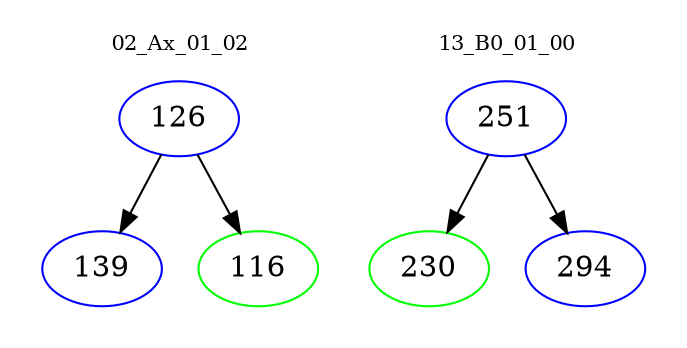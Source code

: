 digraph{
subgraph cluster_0 {
color = white
label = "02_Ax_01_02";
fontsize=10;
T0_126 [label="126", color="blue"]
T0_126 -> T0_139 [color="black"]
T0_139 [label="139", color="blue"]
T0_126 -> T0_116 [color="black"]
T0_116 [label="116", color="green"]
}
subgraph cluster_1 {
color = white
label = "13_B0_01_00";
fontsize=10;
T1_251 [label="251", color="blue"]
T1_251 -> T1_230 [color="black"]
T1_230 [label="230", color="green"]
T1_251 -> T1_294 [color="black"]
T1_294 [label="294", color="blue"]
}
}
